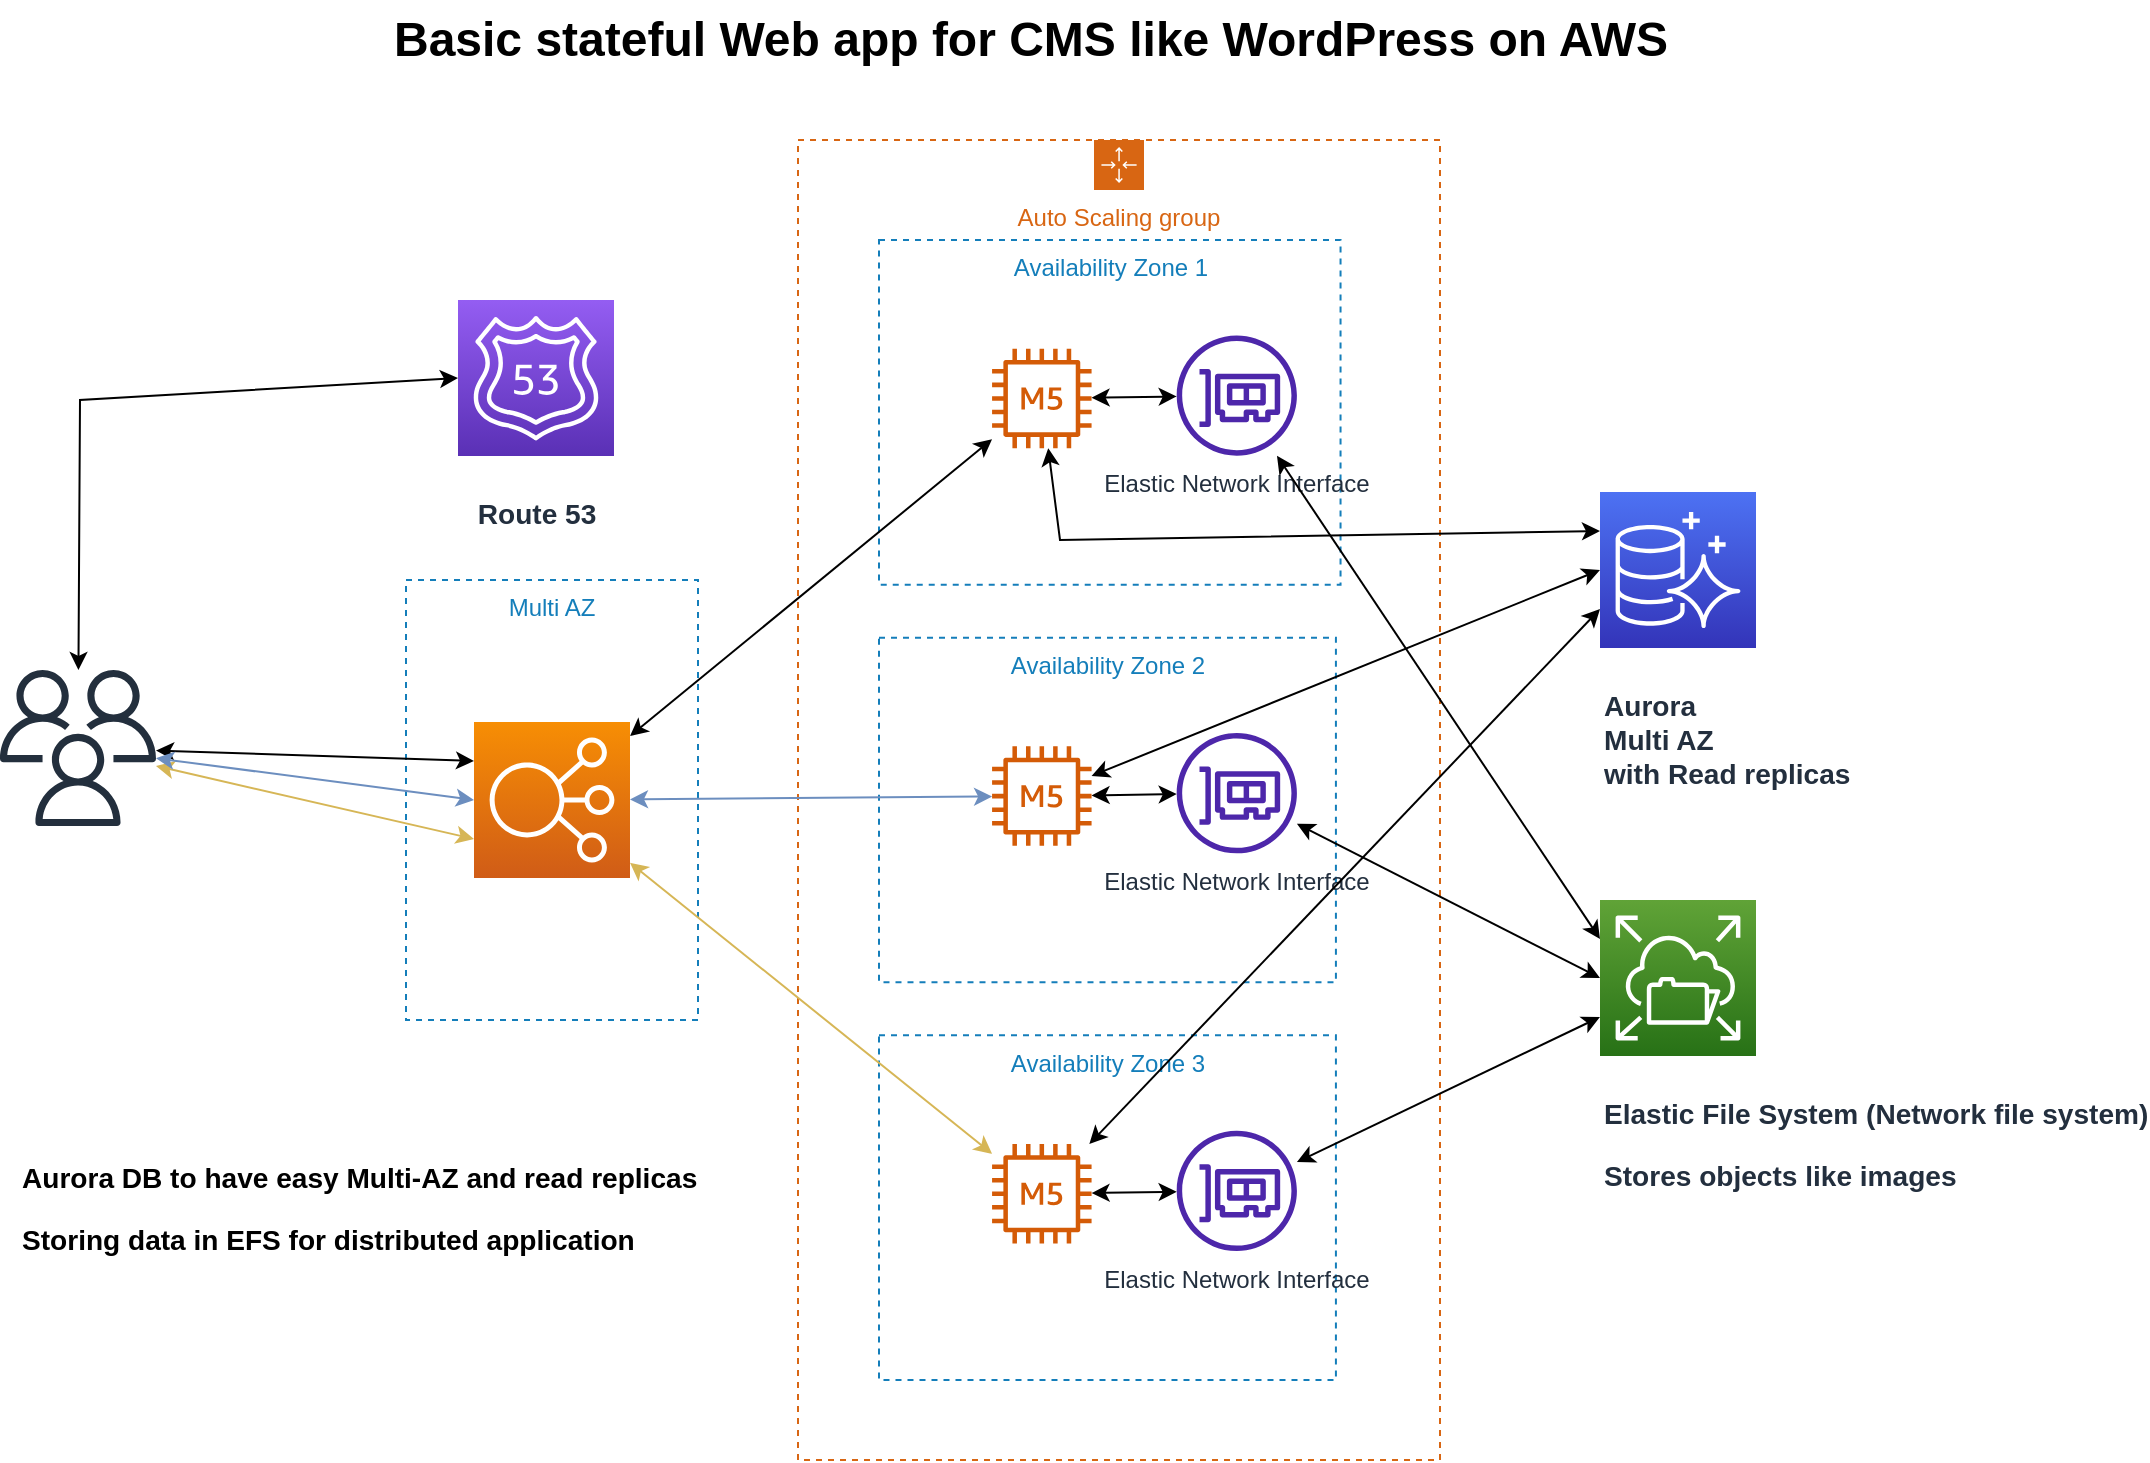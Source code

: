 <mxfile version="21.5.2" type="github">
  <diagram name="Page-1" id="f8ZkHSOC0718Rexa1agl">
    <mxGraphModel dx="1409" dy="823" grid="1" gridSize="10" guides="1" tooltips="1" connect="1" arrows="1" fold="1" page="1" pageScale="1" pageWidth="1169" pageHeight="827" math="0" shadow="0">
      <root>
        <mxCell id="0" />
        <mxCell id="1" parent="0" />
        <mxCell id="7w_Pwv-s6-GQwT2RKEHq-1" value="" style="sketch=0;outlineConnect=0;fontColor=#232F3E;gradientColor=none;fillColor=#232F3D;strokeColor=none;dashed=0;verticalLabelPosition=bottom;verticalAlign=top;align=center;html=1;fontSize=12;fontStyle=0;aspect=fixed;pointerEvents=1;shape=mxgraph.aws4.users;" vertex="1" parent="1">
          <mxGeometry x="70" y="375" width="78" height="78" as="geometry" />
        </mxCell>
        <mxCell id="7w_Pwv-s6-GQwT2RKEHq-2" value="&lt;h3&gt;Route 53&lt;br&gt;&lt;/h3&gt;" style="sketch=0;points=[[0,0,0],[0.25,0,0],[0.5,0,0],[0.75,0,0],[1,0,0],[0,1,0],[0.25,1,0],[0.5,1,0],[0.75,1,0],[1,1,0],[0,0.25,0],[0,0.5,0],[0,0.75,0],[1,0.25,0],[1,0.5,0],[1,0.75,0]];outlineConnect=0;fontColor=#232F3E;gradientColor=#945DF2;gradientDirection=north;fillColor=#5A30B5;strokeColor=#ffffff;dashed=0;verticalLabelPosition=bottom;verticalAlign=top;align=center;html=1;fontSize=12;fontStyle=0;aspect=fixed;shape=mxgraph.aws4.resourceIcon;resIcon=mxgraph.aws4.route_53;" vertex="1" parent="1">
          <mxGeometry x="299" y="190" width="78" height="78" as="geometry" />
        </mxCell>
        <mxCell id="7w_Pwv-s6-GQwT2RKEHq-3" value="Multi AZ" style="fillColor=none;strokeColor=#147EBA;dashed=1;verticalAlign=top;fontStyle=0;fontColor=#147EBA;whiteSpace=wrap;html=1;" vertex="1" parent="1">
          <mxGeometry x="273" y="330" width="146" height="220" as="geometry" />
        </mxCell>
        <mxCell id="7w_Pwv-s6-GQwT2RKEHq-4" value="Auto Scaling group" style="points=[[0,0],[0.25,0],[0.5,0],[0.75,0],[1,0],[1,0.25],[1,0.5],[1,0.75],[1,1],[0.75,1],[0.5,1],[0.25,1],[0,1],[0,0.75],[0,0.5],[0,0.25]];outlineConnect=0;gradientColor=none;html=1;whiteSpace=wrap;fontSize=12;fontStyle=0;container=1;pointerEvents=0;collapsible=0;recursiveResize=0;shape=mxgraph.aws4.groupCenter;grIcon=mxgraph.aws4.group_auto_scaling_group;grStroke=1;strokeColor=#D86613;fillColor=none;verticalAlign=top;align=center;fontColor=#D86613;dashed=1;spacingTop=25;" vertex="1" parent="1">
          <mxGeometry x="469" y="110" width="321" height="660" as="geometry" />
        </mxCell>
        <mxCell id="7w_Pwv-s6-GQwT2RKEHq-43" value="" style="group" vertex="1" connectable="0" parent="7w_Pwv-s6-GQwT2RKEHq-4">
          <mxGeometry x="40.5" y="50" width="240" height="570" as="geometry" />
        </mxCell>
        <mxCell id="7w_Pwv-s6-GQwT2RKEHq-16" value="" style="group" vertex="1" connectable="0" parent="7w_Pwv-s6-GQwT2RKEHq-43">
          <mxGeometry width="240.0" height="204.14" as="geometry" />
        </mxCell>
        <mxCell id="7w_Pwv-s6-GQwT2RKEHq-5" value="Availability Zone 1" style="fillColor=none;strokeColor=#147EBA;dashed=1;verticalAlign=top;fontStyle=0;fontColor=#147EBA;whiteSpace=wrap;html=1;" vertex="1" parent="7w_Pwv-s6-GQwT2RKEHq-16">
          <mxGeometry width="230.769" height="172.326" as="geometry" />
        </mxCell>
        <mxCell id="7w_Pwv-s6-GQwT2RKEHq-6" value="" style="sketch=0;outlineConnect=0;fontColor=#232F3E;gradientColor=none;fillColor=#D45B07;strokeColor=none;dashed=0;verticalLabelPosition=bottom;verticalAlign=top;align=center;html=1;fontSize=12;fontStyle=0;aspect=fixed;pointerEvents=1;shape=mxgraph.aws4.m5_instance;" vertex="1" parent="7w_Pwv-s6-GQwT2RKEHq-16">
          <mxGeometry x="56.538" y="54.349" width="49.745" height="49.745" as="geometry" />
        </mxCell>
        <mxCell id="7w_Pwv-s6-GQwT2RKEHq-31" value="Elastic Network Interface" style="sketch=0;outlineConnect=0;fontColor=#232F3E;gradientColor=none;fillColor=#4D27AA;strokeColor=none;dashed=0;verticalLabelPosition=bottom;verticalAlign=top;align=center;html=1;fontSize=12;fontStyle=0;aspect=fixed;pointerEvents=1;shape=mxgraph.aws4.elastic_network_interface;" vertex="1" parent="7w_Pwv-s6-GQwT2RKEHq-16">
          <mxGeometry x="148.846" y="47.721" width="60.109" height="60.109" as="geometry" />
        </mxCell>
        <mxCell id="7w_Pwv-s6-GQwT2RKEHq-38" value="" style="endArrow=classic;startArrow=classic;html=1;rounded=0;" edge="1" parent="7w_Pwv-s6-GQwT2RKEHq-16" source="7w_Pwv-s6-GQwT2RKEHq-6" target="7w_Pwv-s6-GQwT2RKEHq-31">
          <mxGeometry width="50" height="50" relative="1" as="geometry">
            <mxPoint x="137.308" y="331.395" as="sourcePoint" />
            <mxPoint x="195.0" y="265.116" as="targetPoint" />
          </mxGeometry>
        </mxCell>
        <mxCell id="7w_Pwv-s6-GQwT2RKEHq-12" value="Availability Zone 2" style="fillColor=none;strokeColor=#147EBA;dashed=1;verticalAlign=top;fontStyle=0;fontColor=#147EBA;whiteSpace=wrap;html=1;" vertex="1" parent="7w_Pwv-s6-GQwT2RKEHq-43">
          <mxGeometry y="198.837" width="228.462" height="172.326" as="geometry" />
        </mxCell>
        <mxCell id="7w_Pwv-s6-GQwT2RKEHq-13" value="" style="sketch=0;outlineConnect=0;fontColor=#232F3E;gradientColor=none;fillColor=#D45B07;strokeColor=none;dashed=0;verticalLabelPosition=bottom;verticalAlign=top;align=center;html=1;fontSize=12;fontStyle=0;aspect=fixed;pointerEvents=1;shape=mxgraph.aws4.m5_instance;" vertex="1" parent="7w_Pwv-s6-GQwT2RKEHq-43">
          <mxGeometry x="56.538" y="253.186" width="49.745" height="49.745" as="geometry" />
        </mxCell>
        <mxCell id="7w_Pwv-s6-GQwT2RKEHq-9" value="Availability Zone 3" style="fillColor=none;strokeColor=#147EBA;dashed=1;verticalAlign=top;fontStyle=0;fontColor=#147EBA;whiteSpace=wrap;html=1;" vertex="1" parent="7w_Pwv-s6-GQwT2RKEHq-43">
          <mxGeometry y="397.674" width="228.462" height="172.326" as="geometry" />
        </mxCell>
        <mxCell id="7w_Pwv-s6-GQwT2RKEHq-10" value="" style="sketch=0;outlineConnect=0;fontColor=#232F3E;gradientColor=none;fillColor=#D45B07;strokeColor=none;dashed=0;verticalLabelPosition=bottom;verticalAlign=top;align=center;html=1;fontSize=12;fontStyle=0;aspect=fixed;pointerEvents=1;shape=mxgraph.aws4.m5_instance;" vertex="1" parent="7w_Pwv-s6-GQwT2RKEHq-43">
          <mxGeometry x="56.538" y="452.023" width="49.745" height="49.745" as="geometry" />
        </mxCell>
        <mxCell id="7w_Pwv-s6-GQwT2RKEHq-32" value="Elastic Network Interface" style="sketch=0;outlineConnect=0;fontColor=#232F3E;gradientColor=none;fillColor=#4D27AA;strokeColor=none;dashed=0;verticalLabelPosition=bottom;verticalAlign=top;align=center;html=1;fontSize=12;fontStyle=0;aspect=fixed;pointerEvents=1;shape=mxgraph.aws4.elastic_network_interface;" vertex="1" parent="7w_Pwv-s6-GQwT2RKEHq-43">
          <mxGeometry x="148.846" y="246.558" width="60.109" height="60.109" as="geometry" />
        </mxCell>
        <mxCell id="7w_Pwv-s6-GQwT2RKEHq-33" value="Elastic Network Interface" style="sketch=0;outlineConnect=0;fontColor=#232F3E;gradientColor=none;fillColor=#4D27AA;strokeColor=none;dashed=0;verticalLabelPosition=bottom;verticalAlign=top;align=center;html=1;fontSize=12;fontStyle=0;aspect=fixed;pointerEvents=1;shape=mxgraph.aws4.elastic_network_interface;" vertex="1" parent="7w_Pwv-s6-GQwT2RKEHq-43">
          <mxGeometry x="148.846" y="445.395" width="60.109" height="60.109" as="geometry" />
        </mxCell>
        <mxCell id="7w_Pwv-s6-GQwT2RKEHq-40" value="" style="endArrow=classic;startArrow=classic;html=1;rounded=0;" edge="1" parent="7w_Pwv-s6-GQwT2RKEHq-43" source="7w_Pwv-s6-GQwT2RKEHq-10" target="7w_Pwv-s6-GQwT2RKEHq-33">
          <mxGeometry width="50" height="50" relative="1" as="geometry">
            <mxPoint x="135" y="112.674" as="sourcePoint" />
            <mxPoint x="171.923" y="112.674" as="targetPoint" />
          </mxGeometry>
        </mxCell>
        <mxCell id="7w_Pwv-s6-GQwT2RKEHq-39" value="" style="endArrow=classic;startArrow=classic;html=1;rounded=0;" edge="1" parent="7w_Pwv-s6-GQwT2RKEHq-43" source="7w_Pwv-s6-GQwT2RKEHq-13" target="7w_Pwv-s6-GQwT2RKEHq-32">
          <mxGeometry width="50" height="50" relative="1" as="geometry">
            <mxPoint x="123.462" y="99.419" as="sourcePoint" />
            <mxPoint x="160.385" y="99.419" as="targetPoint" />
          </mxGeometry>
        </mxCell>
        <mxCell id="7w_Pwv-s6-GQwT2RKEHq-14" value="&lt;h3 align=&quot;left&quot;&gt;Aurora&lt;br&gt;Multi AZ&lt;br&gt;with Read replicas&lt;br&gt;&lt;/h3&gt;" style="sketch=0;points=[[0,0,0],[0.25,0,0],[0.5,0,0],[0.75,0,0],[1,0,0],[0,1,0],[0.25,1,0],[0.5,1,0],[0.75,1,0],[1,1,0],[0,0.25,0],[0,0.5,0],[0,0.75,0],[1,0.25,0],[1,0.5,0],[1,0.75,0]];outlineConnect=0;fontColor=#232F3E;gradientColor=#4D72F3;gradientDirection=north;fillColor=#3334B9;strokeColor=#ffffff;dashed=0;verticalLabelPosition=bottom;verticalAlign=top;align=left;html=1;fontSize=12;fontStyle=0;aspect=fixed;shape=mxgraph.aws4.resourceIcon;resIcon=mxgraph.aws4.aurora;" vertex="1" parent="1">
          <mxGeometry x="870" y="286" width="78" height="78" as="geometry" />
        </mxCell>
        <mxCell id="7w_Pwv-s6-GQwT2RKEHq-15" value="" style="endArrow=classic;startArrow=classic;html=1;rounded=0;entryX=0;entryY=0.5;entryDx=0;entryDy=0;entryPerimeter=0;" edge="1" parent="1" source="7w_Pwv-s6-GQwT2RKEHq-13" target="7w_Pwv-s6-GQwT2RKEHq-14">
          <mxGeometry width="50" height="50" relative="1" as="geometry">
            <mxPoint x="629" y="460" as="sourcePoint" />
            <mxPoint x="679" y="410" as="targetPoint" />
          </mxGeometry>
        </mxCell>
        <mxCell id="7w_Pwv-s6-GQwT2RKEHq-19" value="" style="endArrow=classic;startArrow=classic;html=1;rounded=0;entryX=0;entryY=0.25;entryDx=0;entryDy=0;entryPerimeter=0;" edge="1" parent="1" source="7w_Pwv-s6-GQwT2RKEHq-6" target="7w_Pwv-s6-GQwT2RKEHq-14">
          <mxGeometry width="50" height="50" relative="1" as="geometry">
            <mxPoint x="629" y="460" as="sourcePoint" />
            <mxPoint x="679" y="410" as="targetPoint" />
            <Array as="points">
              <mxPoint x="600" y="310" />
            </Array>
          </mxGeometry>
        </mxCell>
        <mxCell id="7w_Pwv-s6-GQwT2RKEHq-20" value="" style="endArrow=classic;startArrow=classic;html=1;rounded=0;entryX=0;entryY=0.75;entryDx=0;entryDy=0;entryPerimeter=0;" edge="1" parent="1" source="7w_Pwv-s6-GQwT2RKEHq-10" target="7w_Pwv-s6-GQwT2RKEHq-14">
          <mxGeometry width="50" height="50" relative="1" as="geometry">
            <mxPoint x="769" y="513" as="sourcePoint" />
            <mxPoint x="819" y="463" as="targetPoint" />
          </mxGeometry>
        </mxCell>
        <mxCell id="7w_Pwv-s6-GQwT2RKEHq-21" value="" style="endArrow=classic;startArrow=classic;html=1;rounded=0;entryX=0;entryY=0.5;entryDx=0;entryDy=0;entryPerimeter=0;" edge="1" parent="1" source="7w_Pwv-s6-GQwT2RKEHq-1" target="7w_Pwv-s6-GQwT2RKEHq-2">
          <mxGeometry width="50" height="50" relative="1" as="geometry">
            <mxPoint x="84" y="270" as="sourcePoint" />
            <mxPoint x="134" y="220" as="targetPoint" />
            <Array as="points">
              <mxPoint x="110" y="240" />
            </Array>
          </mxGeometry>
        </mxCell>
        <mxCell id="7w_Pwv-s6-GQwT2RKEHq-23" value="" style="sketch=0;points=[[0,0,0],[0.25,0,0],[0.5,0,0],[0.75,0,0],[1,0,0],[0,1,0],[0.25,1,0],[0.5,1,0],[0.75,1,0],[1,1,0],[0,0.25,0],[0,0.5,0],[0,0.75,0],[1,0.25,0],[1,0.5,0],[1,0.75,0]];outlineConnect=0;fontColor=#232F3E;gradientColor=#F78E04;gradientDirection=north;fillColor=#D05C17;strokeColor=#ffffff;dashed=0;verticalLabelPosition=bottom;verticalAlign=top;align=center;html=1;fontSize=12;fontStyle=0;aspect=fixed;shape=mxgraph.aws4.resourceIcon;resIcon=mxgraph.aws4.elastic_load_balancing;" vertex="1" parent="1">
          <mxGeometry x="307" y="401" width="78" height="78" as="geometry" />
        </mxCell>
        <mxCell id="7w_Pwv-s6-GQwT2RKEHq-24" value="" style="endArrow=classic;startArrow=classic;html=1;rounded=0;" edge="1" parent="1" source="7w_Pwv-s6-GQwT2RKEHq-23" target="7w_Pwv-s6-GQwT2RKEHq-6">
          <mxGeometry width="50" height="50" relative="1" as="geometry">
            <mxPoint x="629" y="460" as="sourcePoint" />
            <mxPoint x="679" y="410" as="targetPoint" />
          </mxGeometry>
        </mxCell>
        <mxCell id="7w_Pwv-s6-GQwT2RKEHq-25" value="" style="endArrow=classic;startArrow=classic;html=1;rounded=0;fillColor=#fff2cc;strokeColor=#d6b656;" edge="1" parent="1" source="7w_Pwv-s6-GQwT2RKEHq-23" target="7w_Pwv-s6-GQwT2RKEHq-10">
          <mxGeometry width="50" height="50" relative="1" as="geometry">
            <mxPoint x="419" y="550" as="sourcePoint" />
            <mxPoint x="469" y="500" as="targetPoint" />
          </mxGeometry>
        </mxCell>
        <mxCell id="7w_Pwv-s6-GQwT2RKEHq-26" value="" style="endArrow=classic;startArrow=classic;html=1;rounded=0;fillColor=#dae8fc;strokeColor=#6c8ebf;" edge="1" parent="1" source="7w_Pwv-s6-GQwT2RKEHq-23" target="7w_Pwv-s6-GQwT2RKEHq-13">
          <mxGeometry width="50" height="50" relative="1" as="geometry">
            <mxPoint x="629" y="460" as="sourcePoint" />
            <mxPoint x="679" y="410" as="targetPoint" />
          </mxGeometry>
        </mxCell>
        <mxCell id="7w_Pwv-s6-GQwT2RKEHq-27" value="" style="endArrow=classic;startArrow=classic;html=1;rounded=0;entryX=0;entryY=0.25;entryDx=0;entryDy=0;entryPerimeter=0;" edge="1" parent="1" source="7w_Pwv-s6-GQwT2RKEHq-1" target="7w_Pwv-s6-GQwT2RKEHq-23">
          <mxGeometry width="50" height="50" relative="1" as="geometry">
            <mxPoint x="113" y="397" as="sourcePoint" />
            <mxPoint x="308" y="310" as="targetPoint" />
          </mxGeometry>
        </mxCell>
        <mxCell id="7w_Pwv-s6-GQwT2RKEHq-28" value="" style="endArrow=classic;startArrow=classic;html=1;rounded=0;fillColor=#fff2cc;strokeColor=#d6b656;entryX=0;entryY=0.75;entryDx=0;entryDy=0;entryPerimeter=0;" edge="1" parent="1" source="7w_Pwv-s6-GQwT2RKEHq-1" target="7w_Pwv-s6-GQwT2RKEHq-23">
          <mxGeometry width="50" height="50" relative="1" as="geometry">
            <mxPoint x="113" y="442" as="sourcePoint" />
            <mxPoint x="308" y="582" as="targetPoint" />
          </mxGeometry>
        </mxCell>
        <mxCell id="7w_Pwv-s6-GQwT2RKEHq-29" value="" style="endArrow=classic;startArrow=classic;html=1;rounded=0;fillColor=#dae8fc;strokeColor=#6c8ebf;entryX=0;entryY=0.5;entryDx=0;entryDy=0;entryPerimeter=0;" edge="1" parent="1" source="7w_Pwv-s6-GQwT2RKEHq-1" target="7w_Pwv-s6-GQwT2RKEHq-23">
          <mxGeometry width="50" height="50" relative="1" as="geometry">
            <mxPoint x="113" y="419" as="sourcePoint" />
            <mxPoint x="308" y="446" as="targetPoint" />
          </mxGeometry>
        </mxCell>
        <mxCell id="7w_Pwv-s6-GQwT2RKEHq-30" value="&lt;p style=&quot;line-height: 0%;&quot; align=&quot;left&quot;&gt;&lt;/p&gt;&lt;h3 align=&quot;left&quot;&gt;Elastic File System (Network file system)&lt;/h3&gt;&lt;h3 align=&quot;left&quot;&gt;Stores objects like images&lt;/h3&gt;&lt;p align=&quot;left&quot;&gt;&lt;/p&gt;" style="sketch=0;points=[[0,0,0],[0.25,0,0],[0.5,0,0],[0.75,0,0],[1,0,0],[0,1,0],[0.25,1,0],[0.5,1,0],[0.75,1,0],[1,1,0],[0,0.25,0],[0,0.5,0],[0,0.75,0],[1,0.25,0],[1,0.5,0],[1,0.75,0]];outlineConnect=0;fontColor=#232F3E;gradientColor=#60A337;gradientDirection=north;fillColor=#277116;strokeColor=#ffffff;dashed=0;verticalLabelPosition=bottom;verticalAlign=top;align=left;html=1;fontSize=12;fontStyle=0;aspect=fixed;shape=mxgraph.aws4.resourceIcon;resIcon=mxgraph.aws4.elastic_file_system;" vertex="1" parent="1">
          <mxGeometry x="870" y="490" width="78" height="78" as="geometry" />
        </mxCell>
        <mxCell id="7w_Pwv-s6-GQwT2RKEHq-35" value="" style="endArrow=classic;startArrow=classic;html=1;rounded=0;exitX=0;exitY=0.25;exitDx=0;exitDy=0;exitPerimeter=0;" edge="1" parent="1" source="7w_Pwv-s6-GQwT2RKEHq-30" target="7w_Pwv-s6-GQwT2RKEHq-31">
          <mxGeometry width="50" height="50" relative="1" as="geometry">
            <mxPoint x="650" y="510" as="sourcePoint" />
            <mxPoint x="700" y="460" as="targetPoint" />
          </mxGeometry>
        </mxCell>
        <mxCell id="7w_Pwv-s6-GQwT2RKEHq-36" value="" style="endArrow=classic;startArrow=classic;html=1;rounded=0;entryX=0;entryY=0.5;entryDx=0;entryDy=0;entryPerimeter=0;" edge="1" parent="1" source="7w_Pwv-s6-GQwT2RKEHq-32" target="7w_Pwv-s6-GQwT2RKEHq-30">
          <mxGeometry width="50" height="50" relative="1" as="geometry">
            <mxPoint x="650" y="510" as="sourcePoint" />
            <mxPoint x="700" y="460" as="targetPoint" />
          </mxGeometry>
        </mxCell>
        <mxCell id="7w_Pwv-s6-GQwT2RKEHq-37" value="" style="endArrow=classic;startArrow=classic;html=1;rounded=0;entryX=0;entryY=0.75;entryDx=0;entryDy=0;entryPerimeter=0;" edge="1" parent="1" source="7w_Pwv-s6-GQwT2RKEHq-33" target="7w_Pwv-s6-GQwT2RKEHq-30">
          <mxGeometry width="50" height="50" relative="1" as="geometry">
            <mxPoint x="650" y="510" as="sourcePoint" />
            <mxPoint x="700" y="460" as="targetPoint" />
          </mxGeometry>
        </mxCell>
        <mxCell id="7w_Pwv-s6-GQwT2RKEHq-41" value="&lt;div&gt;&lt;h3&gt;Aurora DB to have easy Multi-AZ and read replicas&lt;/h3&gt;&lt;/div&gt;&lt;div&gt;&lt;h3&gt;Storing data in EFS for distributed application&lt;/h3&gt;&lt;/div&gt;&lt;div&gt;&lt;h3&gt;&lt;br&gt;&lt;/h3&gt;&lt;/div&gt;" style="text;html=1;strokeColor=none;fillColor=none;align=left;verticalAlign=middle;whiteSpace=wrap;rounded=0;" vertex="1" parent="1">
          <mxGeometry x="79" y="600" width="351" height="120" as="geometry" />
        </mxCell>
        <mxCell id="7w_Pwv-s6-GQwT2RKEHq-42" value="Basic stateful Web app for CMS like WordPress on AWS" style="text;strokeColor=none;fillColor=none;html=1;fontSize=24;fontStyle=1;verticalAlign=middle;align=center;" vertex="1" parent="1">
          <mxGeometry x="255" y="40" width="660" height="40" as="geometry" />
        </mxCell>
      </root>
    </mxGraphModel>
  </diagram>
</mxfile>
